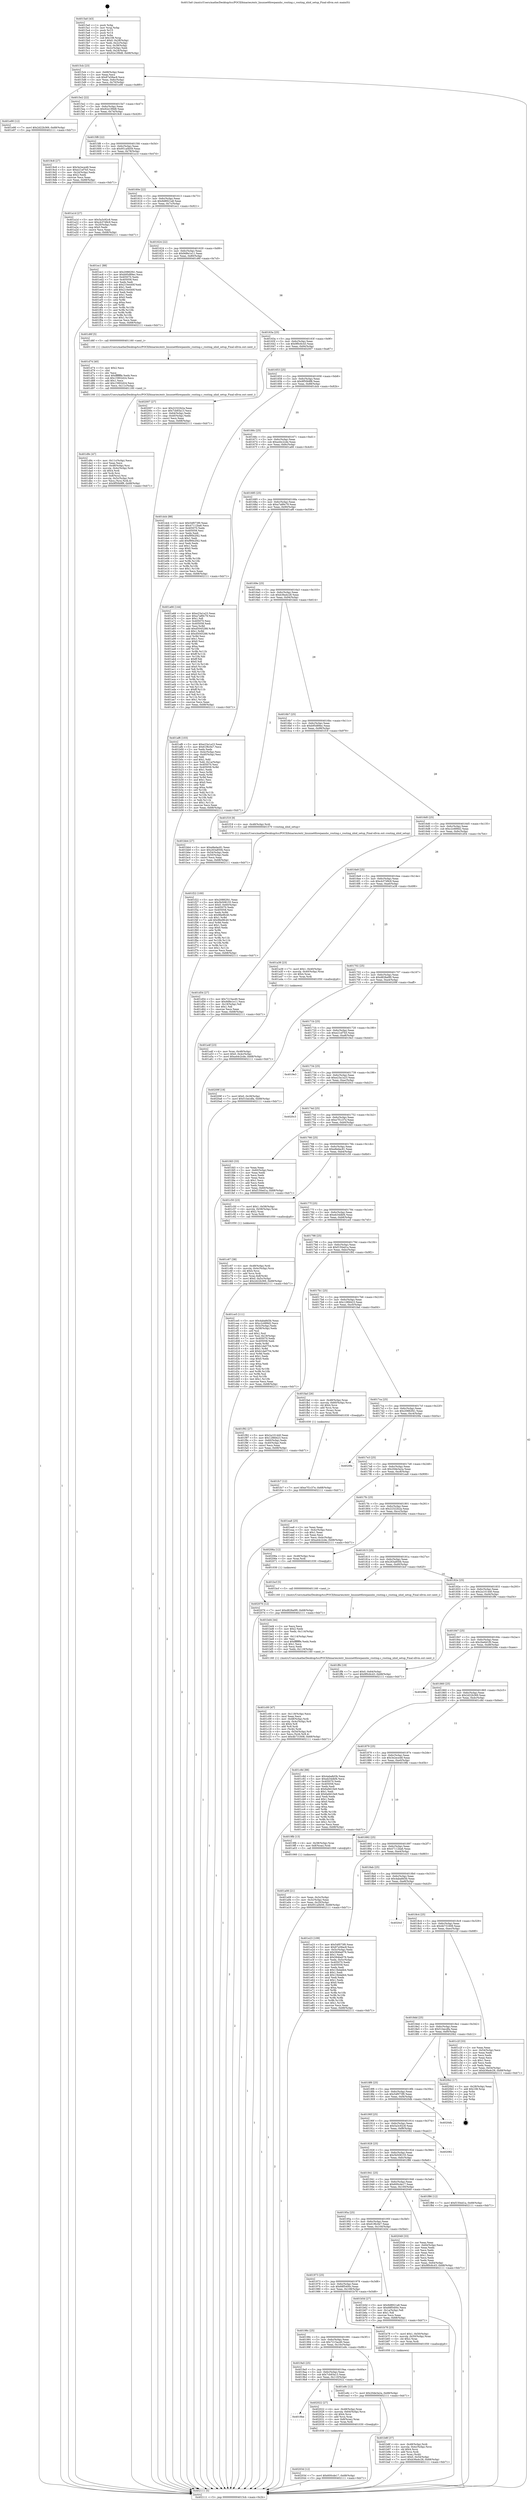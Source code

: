 digraph "0x4015a0" {
  label = "0x4015a0 (/mnt/c/Users/mathe/Desktop/tcc/POCII/binaries/extr_linuxnet6lowpannhc_routing.c_routing_nhid_setup_Final-ollvm.out::main(0))"
  labelloc = "t"
  node[shape=record]

  Entry [label="",width=0.3,height=0.3,shape=circle,fillcolor=black,style=filled]
  "0x4015cb" [label="{
     0x4015cb [23]\l
     | [instrs]\l
     &nbsp;&nbsp;0x4015cb \<+3\>: mov -0x68(%rbp),%eax\l
     &nbsp;&nbsp;0x4015ce \<+2\>: mov %eax,%ecx\l
     &nbsp;&nbsp;0x4015d0 \<+6\>: sub $0x87a58ac8,%ecx\l
     &nbsp;&nbsp;0x4015d6 \<+3\>: mov %eax,-0x6c(%rbp)\l
     &nbsp;&nbsp;0x4015d9 \<+3\>: mov %ecx,-0x70(%rbp)\l
     &nbsp;&nbsp;0x4015dc \<+6\>: je 0000000000401e90 \<main+0x8f0\>\l
  }"]
  "0x401e90" [label="{
     0x401e90 [12]\l
     | [instrs]\l
     &nbsp;&nbsp;0x401e90 \<+7\>: movl $0x2d22b369,-0x68(%rbp)\l
     &nbsp;&nbsp;0x401e97 \<+5\>: jmp 0000000000402111 \<main+0xb71\>\l
  }"]
  "0x4015e2" [label="{
     0x4015e2 [22]\l
     | [instrs]\l
     &nbsp;&nbsp;0x4015e2 \<+5\>: jmp 00000000004015e7 \<main+0x47\>\l
     &nbsp;&nbsp;0x4015e7 \<+3\>: mov -0x6c(%rbp),%eax\l
     &nbsp;&nbsp;0x4015ea \<+5\>: sub $0x92e199d8,%eax\l
     &nbsp;&nbsp;0x4015ef \<+3\>: mov %eax,-0x74(%rbp)\l
     &nbsp;&nbsp;0x4015f2 \<+6\>: je 00000000004019c8 \<main+0x428\>\l
  }"]
  Exit [label="",width=0.3,height=0.3,shape=circle,fillcolor=black,style=filled,peripheries=2]
  "0x4019c8" [label="{
     0x4019c8 [27]\l
     | [instrs]\l
     &nbsp;&nbsp;0x4019c8 \<+5\>: mov $0x3e2ece48,%eax\l
     &nbsp;&nbsp;0x4019cd \<+5\>: mov $0xe21ef7b5,%ecx\l
     &nbsp;&nbsp;0x4019d2 \<+3\>: mov -0x24(%rbp),%edx\l
     &nbsp;&nbsp;0x4019d5 \<+3\>: cmp $0x2,%edx\l
     &nbsp;&nbsp;0x4019d8 \<+3\>: cmovne %ecx,%eax\l
     &nbsp;&nbsp;0x4019db \<+3\>: mov %eax,-0x68(%rbp)\l
     &nbsp;&nbsp;0x4019de \<+5\>: jmp 0000000000402111 \<main+0xb71\>\l
  }"]
  "0x4015f8" [label="{
     0x4015f8 [22]\l
     | [instrs]\l
     &nbsp;&nbsp;0x4015f8 \<+5\>: jmp 00000000004015fd \<main+0x5d\>\l
     &nbsp;&nbsp;0x4015fd \<+3\>: mov -0x6c(%rbp),%eax\l
     &nbsp;&nbsp;0x401600 \<+5\>: sub $0x951a0b59,%eax\l
     &nbsp;&nbsp;0x401605 \<+3\>: mov %eax,-0x78(%rbp)\l
     &nbsp;&nbsp;0x401608 \<+6\>: je 0000000000401a1d \<main+0x47d\>\l
  }"]
  "0x402111" [label="{
     0x402111 [5]\l
     | [instrs]\l
     &nbsp;&nbsp;0x402111 \<+5\>: jmp 00000000004015cb \<main+0x2b\>\l
  }"]
  "0x4015a0" [label="{
     0x4015a0 [43]\l
     | [instrs]\l
     &nbsp;&nbsp;0x4015a0 \<+1\>: push %rbp\l
     &nbsp;&nbsp;0x4015a1 \<+3\>: mov %rsp,%rbp\l
     &nbsp;&nbsp;0x4015a4 \<+2\>: push %r15\l
     &nbsp;&nbsp;0x4015a6 \<+2\>: push %r14\l
     &nbsp;&nbsp;0x4015a8 \<+1\>: push %rbx\l
     &nbsp;&nbsp;0x4015a9 \<+7\>: sub $0x108,%rsp\l
     &nbsp;&nbsp;0x4015b0 \<+7\>: movl $0x0,-0x28(%rbp)\l
     &nbsp;&nbsp;0x4015b7 \<+3\>: mov %edi,-0x2c(%rbp)\l
     &nbsp;&nbsp;0x4015ba \<+4\>: mov %rsi,-0x38(%rbp)\l
     &nbsp;&nbsp;0x4015be \<+3\>: mov -0x2c(%rbp),%edi\l
     &nbsp;&nbsp;0x4015c1 \<+3\>: mov %edi,-0x24(%rbp)\l
     &nbsp;&nbsp;0x4015c4 \<+7\>: movl $0x92e199d8,-0x68(%rbp)\l
  }"]
  "0x402076" [label="{
     0x402076 [12]\l
     | [instrs]\l
     &nbsp;&nbsp;0x402076 \<+7\>: movl $0xd828a0f0,-0x68(%rbp)\l
     &nbsp;&nbsp;0x40207d \<+5\>: jmp 0000000000402111 \<main+0xb71\>\l
  }"]
  "0x401a1d" [label="{
     0x401a1d [27]\l
     | [instrs]\l
     &nbsp;&nbsp;0x401a1d \<+5\>: mov $0x5a3c92c8,%eax\l
     &nbsp;&nbsp;0x401a22 \<+5\>: mov $0xcb37d9c9,%ecx\l
     &nbsp;&nbsp;0x401a27 \<+3\>: mov -0x20(%rbp),%edx\l
     &nbsp;&nbsp;0x401a2a \<+3\>: cmp $0x0,%edx\l
     &nbsp;&nbsp;0x401a2d \<+3\>: cmove %ecx,%eax\l
     &nbsp;&nbsp;0x401a30 \<+3\>: mov %eax,-0x68(%rbp)\l
     &nbsp;&nbsp;0x401a33 \<+5\>: jmp 0000000000402111 \<main+0xb71\>\l
  }"]
  "0x40160e" [label="{
     0x40160e [22]\l
     | [instrs]\l
     &nbsp;&nbsp;0x40160e \<+5\>: jmp 0000000000401613 \<main+0x73\>\l
     &nbsp;&nbsp;0x401613 \<+3\>: mov -0x6c(%rbp),%eax\l
     &nbsp;&nbsp;0x401616 \<+5\>: sub $0x9d8921a8,%eax\l
     &nbsp;&nbsp;0x40161b \<+3\>: mov %eax,-0x7c(%rbp)\l
     &nbsp;&nbsp;0x40161e \<+6\>: je 0000000000401ec1 \<main+0x921\>\l
  }"]
  "0x40203d" [label="{
     0x40203d [12]\l
     | [instrs]\l
     &nbsp;&nbsp;0x40203d \<+7\>: movl $0x600cde17,-0x68(%rbp)\l
     &nbsp;&nbsp;0x402044 \<+5\>: jmp 0000000000402111 \<main+0xb71\>\l
  }"]
  "0x401ec1" [label="{
     0x401ec1 [88]\l
     | [instrs]\l
     &nbsp;&nbsp;0x401ec1 \<+5\>: mov $0x20882f41,%eax\l
     &nbsp;&nbsp;0x401ec6 \<+5\>: mov $0xb95d89ec,%ecx\l
     &nbsp;&nbsp;0x401ecb \<+7\>: mov 0x405070,%edx\l
     &nbsp;&nbsp;0x401ed2 \<+7\>: mov 0x405058,%esi\l
     &nbsp;&nbsp;0x401ed9 \<+2\>: mov %edx,%edi\l
     &nbsp;&nbsp;0x401edb \<+6\>: sub $0x210e440f,%edi\l
     &nbsp;&nbsp;0x401ee1 \<+3\>: sub $0x1,%edi\l
     &nbsp;&nbsp;0x401ee4 \<+6\>: add $0x210e440f,%edi\l
     &nbsp;&nbsp;0x401eea \<+3\>: imul %edi,%edx\l
     &nbsp;&nbsp;0x401eed \<+3\>: and $0x1,%edx\l
     &nbsp;&nbsp;0x401ef0 \<+3\>: cmp $0x0,%edx\l
     &nbsp;&nbsp;0x401ef3 \<+4\>: sete %r8b\l
     &nbsp;&nbsp;0x401ef7 \<+3\>: cmp $0xa,%esi\l
     &nbsp;&nbsp;0x401efa \<+4\>: setl %r9b\l
     &nbsp;&nbsp;0x401efe \<+3\>: mov %r8b,%r10b\l
     &nbsp;&nbsp;0x401f01 \<+3\>: and %r9b,%r10b\l
     &nbsp;&nbsp;0x401f04 \<+3\>: xor %r9b,%r8b\l
     &nbsp;&nbsp;0x401f07 \<+3\>: or %r8b,%r10b\l
     &nbsp;&nbsp;0x401f0a \<+4\>: test $0x1,%r10b\l
     &nbsp;&nbsp;0x401f0e \<+3\>: cmovne %ecx,%eax\l
     &nbsp;&nbsp;0x401f11 \<+3\>: mov %eax,-0x68(%rbp)\l
     &nbsp;&nbsp;0x401f14 \<+5\>: jmp 0000000000402111 \<main+0xb71\>\l
  }"]
  "0x401624" [label="{
     0x401624 [22]\l
     | [instrs]\l
     &nbsp;&nbsp;0x401624 \<+5\>: jmp 0000000000401629 \<main+0x89\>\l
     &nbsp;&nbsp;0x401629 \<+3\>: mov -0x6c(%rbp),%eax\l
     &nbsp;&nbsp;0x40162c \<+5\>: sub $0x9d8e1e11,%eax\l
     &nbsp;&nbsp;0x401631 \<+3\>: mov %eax,-0x80(%rbp)\l
     &nbsp;&nbsp;0x401634 \<+6\>: je 0000000000401d6f \<main+0x7cf\>\l
  }"]
  "0x4019be" [label="{
     0x4019be\l
  }", style=dashed]
  "0x401d6f" [label="{
     0x401d6f [5]\l
     | [instrs]\l
     &nbsp;&nbsp;0x401d6f \<+5\>: call 0000000000401160 \<next_i\>\l
     | [calls]\l
     &nbsp;&nbsp;0x401160 \{1\} (/mnt/c/Users/mathe/Desktop/tcc/POCII/binaries/extr_linuxnet6lowpannhc_routing.c_routing_nhid_setup_Final-ollvm.out::next_i)\l
  }"]
  "0x40163a" [label="{
     0x40163a [25]\l
     | [instrs]\l
     &nbsp;&nbsp;0x40163a \<+5\>: jmp 000000000040163f \<main+0x9f\>\l
     &nbsp;&nbsp;0x40163f \<+3\>: mov -0x6c(%rbp),%eax\l
     &nbsp;&nbsp;0x401642 \<+5\>: sub $0x9f0c6c43,%eax\l
     &nbsp;&nbsp;0x401647 \<+6\>: mov %eax,-0x84(%rbp)\l
     &nbsp;&nbsp;0x40164d \<+6\>: je 0000000000402007 \<main+0xa67\>\l
  }"]
  "0x402022" [label="{
     0x402022 [27]\l
     | [instrs]\l
     &nbsp;&nbsp;0x402022 \<+4\>: mov -0x48(%rbp),%rax\l
     &nbsp;&nbsp;0x402026 \<+4\>: movslq -0x64(%rbp),%rcx\l
     &nbsp;&nbsp;0x40202a \<+4\>: shl $0x4,%rcx\l
     &nbsp;&nbsp;0x40202e \<+3\>: add %rcx,%rax\l
     &nbsp;&nbsp;0x402031 \<+4\>: mov 0x8(%rax),%rax\l
     &nbsp;&nbsp;0x402035 \<+3\>: mov %rax,%rdi\l
     &nbsp;&nbsp;0x402038 \<+5\>: call 0000000000401030 \<free@plt\>\l
     | [calls]\l
     &nbsp;&nbsp;0x401030 \{1\} (unknown)\l
  }"]
  "0x402007" [label="{
     0x402007 [27]\l
     | [instrs]\l
     &nbsp;&nbsp;0x402007 \<+5\>: mov $0x22322b2a,%eax\l
     &nbsp;&nbsp;0x40200c \<+5\>: mov $0x7cb93a13,%ecx\l
     &nbsp;&nbsp;0x402011 \<+3\>: mov -0x64(%rbp),%edx\l
     &nbsp;&nbsp;0x402014 \<+3\>: cmp -0x40(%rbp),%edx\l
     &nbsp;&nbsp;0x402017 \<+3\>: cmovl %ecx,%eax\l
     &nbsp;&nbsp;0x40201a \<+3\>: mov %eax,-0x68(%rbp)\l
     &nbsp;&nbsp;0x40201d \<+5\>: jmp 0000000000402111 \<main+0xb71\>\l
  }"]
  "0x401653" [label="{
     0x401653 [25]\l
     | [instrs]\l
     &nbsp;&nbsp;0x401653 \<+5\>: jmp 0000000000401658 \<main+0xb8\>\l
     &nbsp;&nbsp;0x401658 \<+3\>: mov -0x6c(%rbp),%eax\l
     &nbsp;&nbsp;0x40165b \<+5\>: sub $0x9f50b9f8,%eax\l
     &nbsp;&nbsp;0x401660 \<+6\>: mov %eax,-0x88(%rbp)\l
     &nbsp;&nbsp;0x401666 \<+6\>: je 0000000000401dcb \<main+0x82b\>\l
  }"]
  "0x401fc7" [label="{
     0x401fc7 [12]\l
     | [instrs]\l
     &nbsp;&nbsp;0x401fc7 \<+7\>: movl $0xe7f1c37e,-0x68(%rbp)\l
     &nbsp;&nbsp;0x401fce \<+5\>: jmp 0000000000402111 \<main+0xb71\>\l
  }"]
  "0x401dcb" [label="{
     0x401dcb [88]\l
     | [instrs]\l
     &nbsp;&nbsp;0x401dcb \<+5\>: mov $0x54f073f0,%eax\l
     &nbsp;&nbsp;0x401dd0 \<+5\>: mov $0x47112ba6,%ecx\l
     &nbsp;&nbsp;0x401dd5 \<+7\>: mov 0x405070,%edx\l
     &nbsp;&nbsp;0x401ddc \<+7\>: mov 0x405058,%esi\l
     &nbsp;&nbsp;0x401de3 \<+2\>: mov %edx,%edi\l
     &nbsp;&nbsp;0x401de5 \<+6\>: sub $0xf90b2f42,%edi\l
     &nbsp;&nbsp;0x401deb \<+3\>: sub $0x1,%edi\l
     &nbsp;&nbsp;0x401dee \<+6\>: add $0xf90b2f42,%edi\l
     &nbsp;&nbsp;0x401df4 \<+3\>: imul %edi,%edx\l
     &nbsp;&nbsp;0x401df7 \<+3\>: and $0x1,%edx\l
     &nbsp;&nbsp;0x401dfa \<+3\>: cmp $0x0,%edx\l
     &nbsp;&nbsp;0x401dfd \<+4\>: sete %r8b\l
     &nbsp;&nbsp;0x401e01 \<+3\>: cmp $0xa,%esi\l
     &nbsp;&nbsp;0x401e04 \<+4\>: setl %r9b\l
     &nbsp;&nbsp;0x401e08 \<+3\>: mov %r8b,%r10b\l
     &nbsp;&nbsp;0x401e0b \<+3\>: and %r9b,%r10b\l
     &nbsp;&nbsp;0x401e0e \<+3\>: xor %r9b,%r8b\l
     &nbsp;&nbsp;0x401e11 \<+3\>: or %r8b,%r10b\l
     &nbsp;&nbsp;0x401e14 \<+4\>: test $0x1,%r10b\l
     &nbsp;&nbsp;0x401e18 \<+3\>: cmovne %ecx,%eax\l
     &nbsp;&nbsp;0x401e1b \<+3\>: mov %eax,-0x68(%rbp)\l
     &nbsp;&nbsp;0x401e1e \<+5\>: jmp 0000000000402111 \<main+0xb71\>\l
  }"]
  "0x40166c" [label="{
     0x40166c [25]\l
     | [instrs]\l
     &nbsp;&nbsp;0x40166c \<+5\>: jmp 0000000000401671 \<main+0xd1\>\l
     &nbsp;&nbsp;0x401671 \<+3\>: mov -0x6c(%rbp),%eax\l
     &nbsp;&nbsp;0x401674 \<+5\>: sub $0xa44c2cde,%eax\l
     &nbsp;&nbsp;0x401679 \<+6\>: mov %eax,-0x8c(%rbp)\l
     &nbsp;&nbsp;0x40167f \<+6\>: je 0000000000401a66 \<main+0x4c6\>\l
  }"]
  "0x401f22" [label="{
     0x401f22 [100]\l
     | [instrs]\l
     &nbsp;&nbsp;0x401f22 \<+5\>: mov $0x20882f41,%eax\l
     &nbsp;&nbsp;0x401f27 \<+5\>: mov $0x5b508155,%ecx\l
     &nbsp;&nbsp;0x401f2c \<+7\>: movl $0x0,-0x60(%rbp)\l
     &nbsp;&nbsp;0x401f33 \<+7\>: mov 0x405070,%edx\l
     &nbsp;&nbsp;0x401f3a \<+7\>: mov 0x405058,%esi\l
     &nbsp;&nbsp;0x401f41 \<+3\>: mov %edx,%r8d\l
     &nbsp;&nbsp;0x401f44 \<+7\>: sub $0x96e9fc40,%r8d\l
     &nbsp;&nbsp;0x401f4b \<+4\>: sub $0x1,%r8d\l
     &nbsp;&nbsp;0x401f4f \<+7\>: add $0x96e9fc40,%r8d\l
     &nbsp;&nbsp;0x401f56 \<+4\>: imul %r8d,%edx\l
     &nbsp;&nbsp;0x401f5a \<+3\>: and $0x1,%edx\l
     &nbsp;&nbsp;0x401f5d \<+3\>: cmp $0x0,%edx\l
     &nbsp;&nbsp;0x401f60 \<+4\>: sete %r9b\l
     &nbsp;&nbsp;0x401f64 \<+3\>: cmp $0xa,%esi\l
     &nbsp;&nbsp;0x401f67 \<+4\>: setl %r10b\l
     &nbsp;&nbsp;0x401f6b \<+3\>: mov %r9b,%r11b\l
     &nbsp;&nbsp;0x401f6e \<+3\>: and %r10b,%r11b\l
     &nbsp;&nbsp;0x401f71 \<+3\>: xor %r10b,%r9b\l
     &nbsp;&nbsp;0x401f74 \<+3\>: or %r9b,%r11b\l
     &nbsp;&nbsp;0x401f77 \<+4\>: test $0x1,%r11b\l
     &nbsp;&nbsp;0x401f7b \<+3\>: cmovne %ecx,%eax\l
     &nbsp;&nbsp;0x401f7e \<+3\>: mov %eax,-0x68(%rbp)\l
     &nbsp;&nbsp;0x401f81 \<+5\>: jmp 0000000000402111 \<main+0xb71\>\l
  }"]
  "0x401a66" [label="{
     0x401a66 [144]\l
     | [instrs]\l
     &nbsp;&nbsp;0x401a66 \<+5\>: mov $0xe23a1a23,%eax\l
     &nbsp;&nbsp;0x401a6b \<+5\>: mov $0xa7a89c79,%ecx\l
     &nbsp;&nbsp;0x401a70 \<+2\>: mov $0x1,%dl\l
     &nbsp;&nbsp;0x401a72 \<+7\>: mov 0x405070,%esi\l
     &nbsp;&nbsp;0x401a79 \<+7\>: mov 0x405058,%edi\l
     &nbsp;&nbsp;0x401a80 \<+3\>: mov %esi,%r8d\l
     &nbsp;&nbsp;0x401a83 \<+7\>: add $0xd5045288,%r8d\l
     &nbsp;&nbsp;0x401a8a \<+4\>: sub $0x1,%r8d\l
     &nbsp;&nbsp;0x401a8e \<+7\>: sub $0xd5045288,%r8d\l
     &nbsp;&nbsp;0x401a95 \<+4\>: imul %r8d,%esi\l
     &nbsp;&nbsp;0x401a99 \<+3\>: and $0x1,%esi\l
     &nbsp;&nbsp;0x401a9c \<+3\>: cmp $0x0,%esi\l
     &nbsp;&nbsp;0x401a9f \<+4\>: sete %r9b\l
     &nbsp;&nbsp;0x401aa3 \<+3\>: cmp $0xa,%edi\l
     &nbsp;&nbsp;0x401aa6 \<+4\>: setl %r10b\l
     &nbsp;&nbsp;0x401aaa \<+3\>: mov %r9b,%r11b\l
     &nbsp;&nbsp;0x401aad \<+4\>: xor $0xff,%r11b\l
     &nbsp;&nbsp;0x401ab1 \<+3\>: mov %r10b,%bl\l
     &nbsp;&nbsp;0x401ab4 \<+3\>: xor $0xff,%bl\l
     &nbsp;&nbsp;0x401ab7 \<+3\>: xor $0x0,%dl\l
     &nbsp;&nbsp;0x401aba \<+3\>: mov %r11b,%r14b\l
     &nbsp;&nbsp;0x401abd \<+4\>: and $0x0,%r14b\l
     &nbsp;&nbsp;0x401ac1 \<+3\>: and %dl,%r9b\l
     &nbsp;&nbsp;0x401ac4 \<+3\>: mov %bl,%r15b\l
     &nbsp;&nbsp;0x401ac7 \<+4\>: and $0x0,%r15b\l
     &nbsp;&nbsp;0x401acb \<+3\>: and %dl,%r10b\l
     &nbsp;&nbsp;0x401ace \<+3\>: or %r9b,%r14b\l
     &nbsp;&nbsp;0x401ad1 \<+3\>: or %r10b,%r15b\l
     &nbsp;&nbsp;0x401ad4 \<+3\>: xor %r15b,%r14b\l
     &nbsp;&nbsp;0x401ad7 \<+3\>: or %bl,%r11b\l
     &nbsp;&nbsp;0x401ada \<+4\>: xor $0xff,%r11b\l
     &nbsp;&nbsp;0x401ade \<+3\>: or $0x0,%dl\l
     &nbsp;&nbsp;0x401ae1 \<+3\>: and %dl,%r11b\l
     &nbsp;&nbsp;0x401ae4 \<+3\>: or %r11b,%r14b\l
     &nbsp;&nbsp;0x401ae7 \<+4\>: test $0x1,%r14b\l
     &nbsp;&nbsp;0x401aeb \<+3\>: cmovne %ecx,%eax\l
     &nbsp;&nbsp;0x401aee \<+3\>: mov %eax,-0x68(%rbp)\l
     &nbsp;&nbsp;0x401af1 \<+5\>: jmp 0000000000402111 \<main+0xb71\>\l
  }"]
  "0x401685" [label="{
     0x401685 [25]\l
     | [instrs]\l
     &nbsp;&nbsp;0x401685 \<+5\>: jmp 000000000040168a \<main+0xea\>\l
     &nbsp;&nbsp;0x40168a \<+3\>: mov -0x6c(%rbp),%eax\l
     &nbsp;&nbsp;0x40168d \<+5\>: sub $0xa7a89c79,%eax\l
     &nbsp;&nbsp;0x401692 \<+6\>: mov %eax,-0x90(%rbp)\l
     &nbsp;&nbsp;0x401698 \<+6\>: je 0000000000401af6 \<main+0x556\>\l
  }"]
  "0x4019a5" [label="{
     0x4019a5 [25]\l
     | [instrs]\l
     &nbsp;&nbsp;0x4019a5 \<+5\>: jmp 00000000004019aa \<main+0x40a\>\l
     &nbsp;&nbsp;0x4019aa \<+3\>: mov -0x6c(%rbp),%eax\l
     &nbsp;&nbsp;0x4019ad \<+5\>: sub $0x7cb93a13,%eax\l
     &nbsp;&nbsp;0x4019b2 \<+6\>: mov %eax,-0x110(%rbp)\l
     &nbsp;&nbsp;0x4019b8 \<+6\>: je 0000000000402022 \<main+0xa82\>\l
  }"]
  "0x401af6" [label="{
     0x401af6 [103]\l
     | [instrs]\l
     &nbsp;&nbsp;0x401af6 \<+5\>: mov $0xe23a1a23,%eax\l
     &nbsp;&nbsp;0x401afb \<+5\>: mov $0x61f6c0e7,%ecx\l
     &nbsp;&nbsp;0x401b00 \<+2\>: xor %edx,%edx\l
     &nbsp;&nbsp;0x401b02 \<+3\>: mov -0x4c(%rbp),%esi\l
     &nbsp;&nbsp;0x401b05 \<+3\>: cmp -0x40(%rbp),%esi\l
     &nbsp;&nbsp;0x401b08 \<+4\>: setl %dil\l
     &nbsp;&nbsp;0x401b0c \<+4\>: and $0x1,%dil\l
     &nbsp;&nbsp;0x401b10 \<+4\>: mov %dil,-0x1a(%rbp)\l
     &nbsp;&nbsp;0x401b14 \<+7\>: mov 0x405070,%esi\l
     &nbsp;&nbsp;0x401b1b \<+8\>: mov 0x405058,%r8d\l
     &nbsp;&nbsp;0x401b23 \<+3\>: sub $0x1,%edx\l
     &nbsp;&nbsp;0x401b26 \<+3\>: mov %esi,%r9d\l
     &nbsp;&nbsp;0x401b29 \<+3\>: add %edx,%r9d\l
     &nbsp;&nbsp;0x401b2c \<+4\>: imul %r9d,%esi\l
     &nbsp;&nbsp;0x401b30 \<+3\>: and $0x1,%esi\l
     &nbsp;&nbsp;0x401b33 \<+3\>: cmp $0x0,%esi\l
     &nbsp;&nbsp;0x401b36 \<+4\>: sete %dil\l
     &nbsp;&nbsp;0x401b3a \<+4\>: cmp $0xa,%r8d\l
     &nbsp;&nbsp;0x401b3e \<+4\>: setl %r10b\l
     &nbsp;&nbsp;0x401b42 \<+3\>: mov %dil,%r11b\l
     &nbsp;&nbsp;0x401b45 \<+3\>: and %r10b,%r11b\l
     &nbsp;&nbsp;0x401b48 \<+3\>: xor %r10b,%dil\l
     &nbsp;&nbsp;0x401b4b \<+3\>: or %dil,%r11b\l
     &nbsp;&nbsp;0x401b4e \<+4\>: test $0x1,%r11b\l
     &nbsp;&nbsp;0x401b52 \<+3\>: cmovne %ecx,%eax\l
     &nbsp;&nbsp;0x401b55 \<+3\>: mov %eax,-0x68(%rbp)\l
     &nbsp;&nbsp;0x401b58 \<+5\>: jmp 0000000000402111 \<main+0xb71\>\l
  }"]
  "0x40169e" [label="{
     0x40169e [25]\l
     | [instrs]\l
     &nbsp;&nbsp;0x40169e \<+5\>: jmp 00000000004016a3 \<main+0x103\>\l
     &nbsp;&nbsp;0x4016a3 \<+3\>: mov -0x6c(%rbp),%eax\l
     &nbsp;&nbsp;0x4016a6 \<+5\>: sub $0xb36a4c28,%eax\l
     &nbsp;&nbsp;0x4016ab \<+6\>: mov %eax,-0x94(%rbp)\l
     &nbsp;&nbsp;0x4016b1 \<+6\>: je 0000000000401bb4 \<main+0x614\>\l
  }"]
  "0x401e9c" [label="{
     0x401e9c [12]\l
     | [instrs]\l
     &nbsp;&nbsp;0x401e9c \<+7\>: movl $0x20de3a2a,-0x68(%rbp)\l
     &nbsp;&nbsp;0x401ea3 \<+5\>: jmp 0000000000402111 \<main+0xb71\>\l
  }"]
  "0x401bb4" [label="{
     0x401bb4 [27]\l
     | [instrs]\l
     &nbsp;&nbsp;0x401bb4 \<+5\>: mov $0xe8edac81,%eax\l
     &nbsp;&nbsp;0x401bb9 \<+5\>: mov $0x263a850b,%ecx\l
     &nbsp;&nbsp;0x401bbe \<+3\>: mov -0x54(%rbp),%edx\l
     &nbsp;&nbsp;0x401bc1 \<+3\>: cmp -0x50(%rbp),%edx\l
     &nbsp;&nbsp;0x401bc4 \<+3\>: cmovl %ecx,%eax\l
     &nbsp;&nbsp;0x401bc7 \<+3\>: mov %eax,-0x68(%rbp)\l
     &nbsp;&nbsp;0x401bca \<+5\>: jmp 0000000000402111 \<main+0xb71\>\l
  }"]
  "0x4016b7" [label="{
     0x4016b7 [25]\l
     | [instrs]\l
     &nbsp;&nbsp;0x4016b7 \<+5\>: jmp 00000000004016bc \<main+0x11c\>\l
     &nbsp;&nbsp;0x4016bc \<+3\>: mov -0x6c(%rbp),%eax\l
     &nbsp;&nbsp;0x4016bf \<+5\>: sub $0xb95d89ec,%eax\l
     &nbsp;&nbsp;0x4016c4 \<+6\>: mov %eax,-0x98(%rbp)\l
     &nbsp;&nbsp;0x4016ca \<+6\>: je 0000000000401f19 \<main+0x979\>\l
  }"]
  "0x401d9c" [label="{
     0x401d9c [47]\l
     | [instrs]\l
     &nbsp;&nbsp;0x401d9c \<+6\>: mov -0x11c(%rbp),%ecx\l
     &nbsp;&nbsp;0x401da2 \<+3\>: imul %eax,%ecx\l
     &nbsp;&nbsp;0x401da5 \<+4\>: mov -0x48(%rbp),%rsi\l
     &nbsp;&nbsp;0x401da9 \<+4\>: movslq -0x4c(%rbp),%rdi\l
     &nbsp;&nbsp;0x401dad \<+4\>: shl $0x4,%rdi\l
     &nbsp;&nbsp;0x401db1 \<+3\>: add %rdi,%rsi\l
     &nbsp;&nbsp;0x401db4 \<+4\>: mov 0x8(%rsi),%rsi\l
     &nbsp;&nbsp;0x401db8 \<+4\>: movslq -0x5c(%rbp),%rdi\l
     &nbsp;&nbsp;0x401dbc \<+3\>: mov %ecx,(%rsi,%rdi,4)\l
     &nbsp;&nbsp;0x401dbf \<+7\>: movl $0x9f50b9f8,-0x68(%rbp)\l
     &nbsp;&nbsp;0x401dc6 \<+5\>: jmp 0000000000402111 \<main+0xb71\>\l
  }"]
  "0x401f19" [label="{
     0x401f19 [9]\l
     | [instrs]\l
     &nbsp;&nbsp;0x401f19 \<+4\>: mov -0x48(%rbp),%rdi\l
     &nbsp;&nbsp;0x401f1d \<+5\>: call 0000000000401570 \<routing_nhid_setup\>\l
     | [calls]\l
     &nbsp;&nbsp;0x401570 \{1\} (/mnt/c/Users/mathe/Desktop/tcc/POCII/binaries/extr_linuxnet6lowpannhc_routing.c_routing_nhid_setup_Final-ollvm.out::routing_nhid_setup)\l
  }"]
  "0x4016d0" [label="{
     0x4016d0 [25]\l
     | [instrs]\l
     &nbsp;&nbsp;0x4016d0 \<+5\>: jmp 00000000004016d5 \<main+0x135\>\l
     &nbsp;&nbsp;0x4016d5 \<+3\>: mov -0x6c(%rbp),%eax\l
     &nbsp;&nbsp;0x4016d8 \<+5\>: sub $0xc2c689d2,%eax\l
     &nbsp;&nbsp;0x4016dd \<+6\>: mov %eax,-0x9c(%rbp)\l
     &nbsp;&nbsp;0x4016e3 \<+6\>: je 0000000000401d54 \<main+0x7b4\>\l
  }"]
  "0x401d74" [label="{
     0x401d74 [40]\l
     | [instrs]\l
     &nbsp;&nbsp;0x401d74 \<+5\>: mov $0x2,%ecx\l
     &nbsp;&nbsp;0x401d79 \<+1\>: cltd\l
     &nbsp;&nbsp;0x401d7a \<+2\>: idiv %ecx\l
     &nbsp;&nbsp;0x401d7c \<+6\>: imul $0xfffffffe,%edx,%ecx\l
     &nbsp;&nbsp;0x401d82 \<+6\>: sub $0x15902d24,%ecx\l
     &nbsp;&nbsp;0x401d88 \<+3\>: add $0x1,%ecx\l
     &nbsp;&nbsp;0x401d8b \<+6\>: add $0x15902d24,%ecx\l
     &nbsp;&nbsp;0x401d91 \<+6\>: mov %ecx,-0x11c(%rbp)\l
     &nbsp;&nbsp;0x401d97 \<+5\>: call 0000000000401160 \<next_i\>\l
     | [calls]\l
     &nbsp;&nbsp;0x401160 \{1\} (/mnt/c/Users/mathe/Desktop/tcc/POCII/binaries/extr_linuxnet6lowpannhc_routing.c_routing_nhid_setup_Final-ollvm.out::next_i)\l
  }"]
  "0x401d54" [label="{
     0x401d54 [27]\l
     | [instrs]\l
     &nbsp;&nbsp;0x401d54 \<+5\>: mov $0x7215acd0,%eax\l
     &nbsp;&nbsp;0x401d59 \<+5\>: mov $0x9d8e1e11,%ecx\l
     &nbsp;&nbsp;0x401d5e \<+3\>: mov -0x19(%rbp),%dl\l
     &nbsp;&nbsp;0x401d61 \<+3\>: test $0x1,%dl\l
     &nbsp;&nbsp;0x401d64 \<+3\>: cmovne %ecx,%eax\l
     &nbsp;&nbsp;0x401d67 \<+3\>: mov %eax,-0x68(%rbp)\l
     &nbsp;&nbsp;0x401d6a \<+5\>: jmp 0000000000402111 \<main+0xb71\>\l
  }"]
  "0x4016e9" [label="{
     0x4016e9 [25]\l
     | [instrs]\l
     &nbsp;&nbsp;0x4016e9 \<+5\>: jmp 00000000004016ee \<main+0x14e\>\l
     &nbsp;&nbsp;0x4016ee \<+3\>: mov -0x6c(%rbp),%eax\l
     &nbsp;&nbsp;0x4016f1 \<+5\>: sub $0xcb37d9c9,%eax\l
     &nbsp;&nbsp;0x4016f6 \<+6\>: mov %eax,-0xa0(%rbp)\l
     &nbsp;&nbsp;0x4016fc \<+6\>: je 0000000000401a38 \<main+0x498\>\l
  }"]
  "0x401c67" [label="{
     0x401c67 [38]\l
     | [instrs]\l
     &nbsp;&nbsp;0x401c67 \<+4\>: mov -0x48(%rbp),%rdi\l
     &nbsp;&nbsp;0x401c6b \<+4\>: movslq -0x4c(%rbp),%rcx\l
     &nbsp;&nbsp;0x401c6f \<+4\>: shl $0x4,%rcx\l
     &nbsp;&nbsp;0x401c73 \<+3\>: add %rcx,%rdi\l
     &nbsp;&nbsp;0x401c76 \<+4\>: mov %rax,0x8(%rdi)\l
     &nbsp;&nbsp;0x401c7a \<+7\>: movl $0x0,-0x5c(%rbp)\l
     &nbsp;&nbsp;0x401c81 \<+7\>: movl $0x2d22b369,-0x68(%rbp)\l
     &nbsp;&nbsp;0x401c88 \<+5\>: jmp 0000000000402111 \<main+0xb71\>\l
  }"]
  "0x401a38" [label="{
     0x401a38 [23]\l
     | [instrs]\l
     &nbsp;&nbsp;0x401a38 \<+7\>: movl $0x1,-0x40(%rbp)\l
     &nbsp;&nbsp;0x401a3f \<+4\>: movslq -0x40(%rbp),%rax\l
     &nbsp;&nbsp;0x401a43 \<+4\>: shl $0x4,%rax\l
     &nbsp;&nbsp;0x401a47 \<+3\>: mov %rax,%rdi\l
     &nbsp;&nbsp;0x401a4a \<+5\>: call 0000000000401050 \<malloc@plt\>\l
     | [calls]\l
     &nbsp;&nbsp;0x401050 \{1\} (unknown)\l
  }"]
  "0x401702" [label="{
     0x401702 [25]\l
     | [instrs]\l
     &nbsp;&nbsp;0x401702 \<+5\>: jmp 0000000000401707 \<main+0x167\>\l
     &nbsp;&nbsp;0x401707 \<+3\>: mov -0x6c(%rbp),%eax\l
     &nbsp;&nbsp;0x40170a \<+5\>: sub $0xd828a0f0,%eax\l
     &nbsp;&nbsp;0x40170f \<+6\>: mov %eax,-0xa4(%rbp)\l
     &nbsp;&nbsp;0x401715 \<+6\>: je 000000000040209f \<main+0xaff\>\l
  }"]
  "0x401c00" [label="{
     0x401c00 [47]\l
     | [instrs]\l
     &nbsp;&nbsp;0x401c00 \<+6\>: mov -0x118(%rbp),%ecx\l
     &nbsp;&nbsp;0x401c06 \<+3\>: imul %eax,%ecx\l
     &nbsp;&nbsp;0x401c09 \<+4\>: mov -0x48(%rbp),%rdi\l
     &nbsp;&nbsp;0x401c0d \<+4\>: movslq -0x4c(%rbp),%r8\l
     &nbsp;&nbsp;0x401c11 \<+4\>: shl $0x4,%r8\l
     &nbsp;&nbsp;0x401c15 \<+3\>: add %r8,%rdi\l
     &nbsp;&nbsp;0x401c18 \<+3\>: mov (%rdi),%rdi\l
     &nbsp;&nbsp;0x401c1b \<+4\>: movslq -0x54(%rbp),%r8\l
     &nbsp;&nbsp;0x401c1f \<+4\>: mov %ecx,(%rdi,%r8,4)\l
     &nbsp;&nbsp;0x401c23 \<+7\>: movl $0x4b731608,-0x68(%rbp)\l
     &nbsp;&nbsp;0x401c2a \<+5\>: jmp 0000000000402111 \<main+0xb71\>\l
  }"]
  "0x40209f" [label="{
     0x40209f [19]\l
     | [instrs]\l
     &nbsp;&nbsp;0x40209f \<+7\>: movl $0x0,-0x28(%rbp)\l
     &nbsp;&nbsp;0x4020a6 \<+7\>: movl $0x51becdfa,-0x68(%rbp)\l
     &nbsp;&nbsp;0x4020ad \<+5\>: jmp 0000000000402111 \<main+0xb71\>\l
  }"]
  "0x40171b" [label="{
     0x40171b [25]\l
     | [instrs]\l
     &nbsp;&nbsp;0x40171b \<+5\>: jmp 0000000000401720 \<main+0x180\>\l
     &nbsp;&nbsp;0x401720 \<+3\>: mov -0x6c(%rbp),%eax\l
     &nbsp;&nbsp;0x401723 \<+5\>: sub $0xe21ef7b5,%eax\l
     &nbsp;&nbsp;0x401728 \<+6\>: mov %eax,-0xa8(%rbp)\l
     &nbsp;&nbsp;0x40172e \<+6\>: je 00000000004019e3 \<main+0x443\>\l
  }"]
  "0x401bd4" [label="{
     0x401bd4 [44]\l
     | [instrs]\l
     &nbsp;&nbsp;0x401bd4 \<+2\>: xor %ecx,%ecx\l
     &nbsp;&nbsp;0x401bd6 \<+5\>: mov $0x2,%edx\l
     &nbsp;&nbsp;0x401bdb \<+6\>: mov %edx,-0x114(%rbp)\l
     &nbsp;&nbsp;0x401be1 \<+1\>: cltd\l
     &nbsp;&nbsp;0x401be2 \<+6\>: mov -0x114(%rbp),%esi\l
     &nbsp;&nbsp;0x401be8 \<+2\>: idiv %esi\l
     &nbsp;&nbsp;0x401bea \<+6\>: imul $0xfffffffe,%edx,%edx\l
     &nbsp;&nbsp;0x401bf0 \<+3\>: sub $0x1,%ecx\l
     &nbsp;&nbsp;0x401bf3 \<+2\>: sub %ecx,%edx\l
     &nbsp;&nbsp;0x401bf5 \<+6\>: mov %edx,-0x118(%rbp)\l
     &nbsp;&nbsp;0x401bfb \<+5\>: call 0000000000401160 \<next_i\>\l
     | [calls]\l
     &nbsp;&nbsp;0x401160 \{1\} (/mnt/c/Users/mathe/Desktop/tcc/POCII/binaries/extr_linuxnet6lowpannhc_routing.c_routing_nhid_setup_Final-ollvm.out::next_i)\l
  }"]
  "0x4019e3" [label="{
     0x4019e3\l
  }", style=dashed]
  "0x401734" [label="{
     0x401734 [25]\l
     | [instrs]\l
     &nbsp;&nbsp;0x401734 \<+5\>: jmp 0000000000401739 \<main+0x199\>\l
     &nbsp;&nbsp;0x401739 \<+3\>: mov -0x6c(%rbp),%eax\l
     &nbsp;&nbsp;0x40173c \<+5\>: sub $0xe23a1a23,%eax\l
     &nbsp;&nbsp;0x401741 \<+6\>: mov %eax,-0xac(%rbp)\l
     &nbsp;&nbsp;0x401747 \<+6\>: je 00000000004020c3 \<main+0xb23\>\l
  }"]
  "0x401b8f" [label="{
     0x401b8f [37]\l
     | [instrs]\l
     &nbsp;&nbsp;0x401b8f \<+4\>: mov -0x48(%rbp),%rdi\l
     &nbsp;&nbsp;0x401b93 \<+4\>: movslq -0x4c(%rbp),%rcx\l
     &nbsp;&nbsp;0x401b97 \<+4\>: shl $0x4,%rcx\l
     &nbsp;&nbsp;0x401b9b \<+3\>: add %rcx,%rdi\l
     &nbsp;&nbsp;0x401b9e \<+3\>: mov %rax,(%rdi)\l
     &nbsp;&nbsp;0x401ba1 \<+7\>: movl $0x0,-0x54(%rbp)\l
     &nbsp;&nbsp;0x401ba8 \<+7\>: movl $0xb36a4c28,-0x68(%rbp)\l
     &nbsp;&nbsp;0x401baf \<+5\>: jmp 0000000000402111 \<main+0xb71\>\l
  }"]
  "0x4020c3" [label="{
     0x4020c3\l
  }", style=dashed]
  "0x40174d" [label="{
     0x40174d [25]\l
     | [instrs]\l
     &nbsp;&nbsp;0x40174d \<+5\>: jmp 0000000000401752 \<main+0x1b2\>\l
     &nbsp;&nbsp;0x401752 \<+3\>: mov -0x6c(%rbp),%eax\l
     &nbsp;&nbsp;0x401755 \<+5\>: sub $0xe7f1c37e,%eax\l
     &nbsp;&nbsp;0x40175a \<+6\>: mov %eax,-0xb0(%rbp)\l
     &nbsp;&nbsp;0x401760 \<+6\>: je 0000000000401fd3 \<main+0xa33\>\l
  }"]
  "0x40198c" [label="{
     0x40198c [25]\l
     | [instrs]\l
     &nbsp;&nbsp;0x40198c \<+5\>: jmp 0000000000401991 \<main+0x3f1\>\l
     &nbsp;&nbsp;0x401991 \<+3\>: mov -0x6c(%rbp),%eax\l
     &nbsp;&nbsp;0x401994 \<+5\>: sub $0x7215acd0,%eax\l
     &nbsp;&nbsp;0x401999 \<+6\>: mov %eax,-0x10c(%rbp)\l
     &nbsp;&nbsp;0x40199f \<+6\>: je 0000000000401e9c \<main+0x8fc\>\l
  }"]
  "0x401fd3" [label="{
     0x401fd3 [33]\l
     | [instrs]\l
     &nbsp;&nbsp;0x401fd3 \<+2\>: xor %eax,%eax\l
     &nbsp;&nbsp;0x401fd5 \<+3\>: mov -0x60(%rbp),%ecx\l
     &nbsp;&nbsp;0x401fd8 \<+2\>: mov %eax,%edx\l
     &nbsp;&nbsp;0x401fda \<+2\>: sub %ecx,%edx\l
     &nbsp;&nbsp;0x401fdc \<+2\>: mov %eax,%ecx\l
     &nbsp;&nbsp;0x401fde \<+3\>: sub $0x1,%ecx\l
     &nbsp;&nbsp;0x401fe1 \<+2\>: add %ecx,%edx\l
     &nbsp;&nbsp;0x401fe3 \<+2\>: sub %edx,%eax\l
     &nbsp;&nbsp;0x401fe5 \<+3\>: mov %eax,-0x60(%rbp)\l
     &nbsp;&nbsp;0x401fe8 \<+7\>: movl $0xf150ed1a,-0x68(%rbp)\l
     &nbsp;&nbsp;0x401fef \<+5\>: jmp 0000000000402111 \<main+0xb71\>\l
  }"]
  "0x401766" [label="{
     0x401766 [25]\l
     | [instrs]\l
     &nbsp;&nbsp;0x401766 \<+5\>: jmp 000000000040176b \<main+0x1cb\>\l
     &nbsp;&nbsp;0x40176b \<+3\>: mov -0x6c(%rbp),%eax\l
     &nbsp;&nbsp;0x40176e \<+5\>: sub $0xe8edac81,%eax\l
     &nbsp;&nbsp;0x401773 \<+6\>: mov %eax,-0xb4(%rbp)\l
     &nbsp;&nbsp;0x401779 \<+6\>: je 0000000000401c50 \<main+0x6b0\>\l
  }"]
  "0x401b78" [label="{
     0x401b78 [23]\l
     | [instrs]\l
     &nbsp;&nbsp;0x401b78 \<+7\>: movl $0x1,-0x50(%rbp)\l
     &nbsp;&nbsp;0x401b7f \<+4\>: movslq -0x50(%rbp),%rax\l
     &nbsp;&nbsp;0x401b83 \<+4\>: shl $0x2,%rax\l
     &nbsp;&nbsp;0x401b87 \<+3\>: mov %rax,%rdi\l
     &nbsp;&nbsp;0x401b8a \<+5\>: call 0000000000401050 \<malloc@plt\>\l
     | [calls]\l
     &nbsp;&nbsp;0x401050 \{1\} (unknown)\l
  }"]
  "0x401c50" [label="{
     0x401c50 [23]\l
     | [instrs]\l
     &nbsp;&nbsp;0x401c50 \<+7\>: movl $0x1,-0x58(%rbp)\l
     &nbsp;&nbsp;0x401c57 \<+4\>: movslq -0x58(%rbp),%rax\l
     &nbsp;&nbsp;0x401c5b \<+4\>: shl $0x2,%rax\l
     &nbsp;&nbsp;0x401c5f \<+3\>: mov %rax,%rdi\l
     &nbsp;&nbsp;0x401c62 \<+5\>: call 0000000000401050 \<malloc@plt\>\l
     | [calls]\l
     &nbsp;&nbsp;0x401050 \{1\} (unknown)\l
  }"]
  "0x40177f" [label="{
     0x40177f [25]\l
     | [instrs]\l
     &nbsp;&nbsp;0x40177f \<+5\>: jmp 0000000000401784 \<main+0x1e4\>\l
     &nbsp;&nbsp;0x401784 \<+3\>: mov -0x6c(%rbp),%eax\l
     &nbsp;&nbsp;0x401787 \<+5\>: sub $0xeb34dbf4,%eax\l
     &nbsp;&nbsp;0x40178c \<+6\>: mov %eax,-0xb8(%rbp)\l
     &nbsp;&nbsp;0x401792 \<+6\>: je 0000000000401ce5 \<main+0x745\>\l
  }"]
  "0x401973" [label="{
     0x401973 [25]\l
     | [instrs]\l
     &nbsp;&nbsp;0x401973 \<+5\>: jmp 0000000000401978 \<main+0x3d8\>\l
     &nbsp;&nbsp;0x401978 \<+3\>: mov -0x6c(%rbp),%eax\l
     &nbsp;&nbsp;0x40197b \<+5\>: sub $0x68f5400c,%eax\l
     &nbsp;&nbsp;0x401980 \<+6\>: mov %eax,-0x108(%rbp)\l
     &nbsp;&nbsp;0x401986 \<+6\>: je 0000000000401b78 \<main+0x5d8\>\l
  }"]
  "0x401ce5" [label="{
     0x401ce5 [111]\l
     | [instrs]\l
     &nbsp;&nbsp;0x401ce5 \<+5\>: mov $0x4aba8d3b,%eax\l
     &nbsp;&nbsp;0x401cea \<+5\>: mov $0xc2c689d2,%ecx\l
     &nbsp;&nbsp;0x401cef \<+3\>: mov -0x5c(%rbp),%edx\l
     &nbsp;&nbsp;0x401cf2 \<+3\>: cmp -0x58(%rbp),%edx\l
     &nbsp;&nbsp;0x401cf5 \<+4\>: setl %sil\l
     &nbsp;&nbsp;0x401cf9 \<+4\>: and $0x1,%sil\l
     &nbsp;&nbsp;0x401cfd \<+4\>: mov %sil,-0x19(%rbp)\l
     &nbsp;&nbsp;0x401d01 \<+7\>: mov 0x405070,%edx\l
     &nbsp;&nbsp;0x401d08 \<+7\>: mov 0x405058,%edi\l
     &nbsp;&nbsp;0x401d0f \<+3\>: mov %edx,%r8d\l
     &nbsp;&nbsp;0x401d12 \<+7\>: sub $0xb1da0754,%r8d\l
     &nbsp;&nbsp;0x401d19 \<+4\>: sub $0x1,%r8d\l
     &nbsp;&nbsp;0x401d1d \<+7\>: add $0xb1da0754,%r8d\l
     &nbsp;&nbsp;0x401d24 \<+4\>: imul %r8d,%edx\l
     &nbsp;&nbsp;0x401d28 \<+3\>: and $0x1,%edx\l
     &nbsp;&nbsp;0x401d2b \<+3\>: cmp $0x0,%edx\l
     &nbsp;&nbsp;0x401d2e \<+4\>: sete %sil\l
     &nbsp;&nbsp;0x401d32 \<+3\>: cmp $0xa,%edi\l
     &nbsp;&nbsp;0x401d35 \<+4\>: setl %r9b\l
     &nbsp;&nbsp;0x401d39 \<+3\>: mov %sil,%r10b\l
     &nbsp;&nbsp;0x401d3c \<+3\>: and %r9b,%r10b\l
     &nbsp;&nbsp;0x401d3f \<+3\>: xor %r9b,%sil\l
     &nbsp;&nbsp;0x401d42 \<+3\>: or %sil,%r10b\l
     &nbsp;&nbsp;0x401d45 \<+4\>: test $0x1,%r10b\l
     &nbsp;&nbsp;0x401d49 \<+3\>: cmovne %ecx,%eax\l
     &nbsp;&nbsp;0x401d4c \<+3\>: mov %eax,-0x68(%rbp)\l
     &nbsp;&nbsp;0x401d4f \<+5\>: jmp 0000000000402111 \<main+0xb71\>\l
  }"]
  "0x401798" [label="{
     0x401798 [25]\l
     | [instrs]\l
     &nbsp;&nbsp;0x401798 \<+5\>: jmp 000000000040179d \<main+0x1fd\>\l
     &nbsp;&nbsp;0x40179d \<+3\>: mov -0x6c(%rbp),%eax\l
     &nbsp;&nbsp;0x4017a0 \<+5\>: sub $0xf150ed1a,%eax\l
     &nbsp;&nbsp;0x4017a5 \<+6\>: mov %eax,-0xbc(%rbp)\l
     &nbsp;&nbsp;0x4017ab \<+6\>: je 0000000000401f92 \<main+0x9f2\>\l
  }"]
  "0x401b5d" [label="{
     0x401b5d [27]\l
     | [instrs]\l
     &nbsp;&nbsp;0x401b5d \<+5\>: mov $0x9d8921a8,%eax\l
     &nbsp;&nbsp;0x401b62 \<+5\>: mov $0x68f5400c,%ecx\l
     &nbsp;&nbsp;0x401b67 \<+3\>: mov -0x1a(%rbp),%dl\l
     &nbsp;&nbsp;0x401b6a \<+3\>: test $0x1,%dl\l
     &nbsp;&nbsp;0x401b6d \<+3\>: cmovne %ecx,%eax\l
     &nbsp;&nbsp;0x401b70 \<+3\>: mov %eax,-0x68(%rbp)\l
     &nbsp;&nbsp;0x401b73 \<+5\>: jmp 0000000000402111 \<main+0xb71\>\l
  }"]
  "0x401f92" [label="{
     0x401f92 [27]\l
     | [instrs]\l
     &nbsp;&nbsp;0x401f92 \<+5\>: mov $0x2a101440,%eax\l
     &nbsp;&nbsp;0x401f97 \<+5\>: mov $0x128fd423,%ecx\l
     &nbsp;&nbsp;0x401f9c \<+3\>: mov -0x60(%rbp),%edx\l
     &nbsp;&nbsp;0x401f9f \<+3\>: cmp -0x40(%rbp),%edx\l
     &nbsp;&nbsp;0x401fa2 \<+3\>: cmovl %ecx,%eax\l
     &nbsp;&nbsp;0x401fa5 \<+3\>: mov %eax,-0x68(%rbp)\l
     &nbsp;&nbsp;0x401fa8 \<+5\>: jmp 0000000000402111 \<main+0xb71\>\l
  }"]
  "0x4017b1" [label="{
     0x4017b1 [25]\l
     | [instrs]\l
     &nbsp;&nbsp;0x4017b1 \<+5\>: jmp 00000000004017b6 \<main+0x216\>\l
     &nbsp;&nbsp;0x4017b6 \<+3\>: mov -0x6c(%rbp),%eax\l
     &nbsp;&nbsp;0x4017b9 \<+5\>: sub $0x128fd423,%eax\l
     &nbsp;&nbsp;0x4017be \<+6\>: mov %eax,-0xc0(%rbp)\l
     &nbsp;&nbsp;0x4017c4 \<+6\>: je 0000000000401fad \<main+0xa0d\>\l
  }"]
  "0x40195a" [label="{
     0x40195a [25]\l
     | [instrs]\l
     &nbsp;&nbsp;0x40195a \<+5\>: jmp 000000000040195f \<main+0x3bf\>\l
     &nbsp;&nbsp;0x40195f \<+3\>: mov -0x6c(%rbp),%eax\l
     &nbsp;&nbsp;0x401962 \<+5\>: sub $0x61f6c0e7,%eax\l
     &nbsp;&nbsp;0x401967 \<+6\>: mov %eax,-0x104(%rbp)\l
     &nbsp;&nbsp;0x40196d \<+6\>: je 0000000000401b5d \<main+0x5bd\>\l
  }"]
  "0x401fad" [label="{
     0x401fad [26]\l
     | [instrs]\l
     &nbsp;&nbsp;0x401fad \<+4\>: mov -0x48(%rbp),%rax\l
     &nbsp;&nbsp;0x401fb1 \<+4\>: movslq -0x60(%rbp),%rcx\l
     &nbsp;&nbsp;0x401fb5 \<+4\>: shl $0x4,%rcx\l
     &nbsp;&nbsp;0x401fb9 \<+3\>: add %rcx,%rax\l
     &nbsp;&nbsp;0x401fbc \<+3\>: mov (%rax),%rax\l
     &nbsp;&nbsp;0x401fbf \<+3\>: mov %rax,%rdi\l
     &nbsp;&nbsp;0x401fc2 \<+5\>: call 0000000000401030 \<free@plt\>\l
     | [calls]\l
     &nbsp;&nbsp;0x401030 \{1\} (unknown)\l
  }"]
  "0x4017ca" [label="{
     0x4017ca [25]\l
     | [instrs]\l
     &nbsp;&nbsp;0x4017ca \<+5\>: jmp 00000000004017cf \<main+0x22f\>\l
     &nbsp;&nbsp;0x4017cf \<+3\>: mov -0x6c(%rbp),%eax\l
     &nbsp;&nbsp;0x4017d2 \<+5\>: sub $0x20882f41,%eax\l
     &nbsp;&nbsp;0x4017d7 \<+6\>: mov %eax,-0xc4(%rbp)\l
     &nbsp;&nbsp;0x4017dd \<+6\>: je 00000000004020fa \<main+0xb5a\>\l
  }"]
  "0x402049" [label="{
     0x402049 [33]\l
     | [instrs]\l
     &nbsp;&nbsp;0x402049 \<+2\>: xor %eax,%eax\l
     &nbsp;&nbsp;0x40204b \<+3\>: mov -0x64(%rbp),%ecx\l
     &nbsp;&nbsp;0x40204e \<+2\>: mov %eax,%edx\l
     &nbsp;&nbsp;0x402050 \<+2\>: sub %ecx,%edx\l
     &nbsp;&nbsp;0x402052 \<+2\>: mov %eax,%ecx\l
     &nbsp;&nbsp;0x402054 \<+3\>: sub $0x1,%ecx\l
     &nbsp;&nbsp;0x402057 \<+2\>: add %ecx,%edx\l
     &nbsp;&nbsp;0x402059 \<+2\>: sub %edx,%eax\l
     &nbsp;&nbsp;0x40205b \<+3\>: mov %eax,-0x64(%rbp)\l
     &nbsp;&nbsp;0x40205e \<+7\>: movl $0x9f0c6c43,-0x68(%rbp)\l
     &nbsp;&nbsp;0x402065 \<+5\>: jmp 0000000000402111 \<main+0xb71\>\l
  }"]
  "0x4020fa" [label="{
     0x4020fa\l
  }", style=dashed]
  "0x4017e3" [label="{
     0x4017e3 [25]\l
     | [instrs]\l
     &nbsp;&nbsp;0x4017e3 \<+5\>: jmp 00000000004017e8 \<main+0x248\>\l
     &nbsp;&nbsp;0x4017e8 \<+3\>: mov -0x6c(%rbp),%eax\l
     &nbsp;&nbsp;0x4017eb \<+5\>: sub $0x20de3a2a,%eax\l
     &nbsp;&nbsp;0x4017f0 \<+6\>: mov %eax,-0xc8(%rbp)\l
     &nbsp;&nbsp;0x4017f6 \<+6\>: je 0000000000401ea8 \<main+0x908\>\l
  }"]
  "0x401941" [label="{
     0x401941 [25]\l
     | [instrs]\l
     &nbsp;&nbsp;0x401941 \<+5\>: jmp 0000000000401946 \<main+0x3a6\>\l
     &nbsp;&nbsp;0x401946 \<+3\>: mov -0x6c(%rbp),%eax\l
     &nbsp;&nbsp;0x401949 \<+5\>: sub $0x600cde17,%eax\l
     &nbsp;&nbsp;0x40194e \<+6\>: mov %eax,-0x100(%rbp)\l
     &nbsp;&nbsp;0x401954 \<+6\>: je 0000000000402049 \<main+0xaa9\>\l
  }"]
  "0x401ea8" [label="{
     0x401ea8 [25]\l
     | [instrs]\l
     &nbsp;&nbsp;0x401ea8 \<+2\>: xor %eax,%eax\l
     &nbsp;&nbsp;0x401eaa \<+3\>: mov -0x4c(%rbp),%ecx\l
     &nbsp;&nbsp;0x401ead \<+3\>: sub $0x1,%eax\l
     &nbsp;&nbsp;0x401eb0 \<+2\>: sub %eax,%ecx\l
     &nbsp;&nbsp;0x401eb2 \<+3\>: mov %ecx,-0x4c(%rbp)\l
     &nbsp;&nbsp;0x401eb5 \<+7\>: movl $0xa44c2cde,-0x68(%rbp)\l
     &nbsp;&nbsp;0x401ebc \<+5\>: jmp 0000000000402111 \<main+0xb71\>\l
  }"]
  "0x4017fc" [label="{
     0x4017fc [25]\l
     | [instrs]\l
     &nbsp;&nbsp;0x4017fc \<+5\>: jmp 0000000000401801 \<main+0x261\>\l
     &nbsp;&nbsp;0x401801 \<+3\>: mov -0x6c(%rbp),%eax\l
     &nbsp;&nbsp;0x401804 \<+5\>: sub $0x22322b2a,%eax\l
     &nbsp;&nbsp;0x401809 \<+6\>: mov %eax,-0xcc(%rbp)\l
     &nbsp;&nbsp;0x40180f \<+6\>: je 000000000040206a \<main+0xaca\>\l
  }"]
  "0x401f86" [label="{
     0x401f86 [12]\l
     | [instrs]\l
     &nbsp;&nbsp;0x401f86 \<+7\>: movl $0xf150ed1a,-0x68(%rbp)\l
     &nbsp;&nbsp;0x401f8d \<+5\>: jmp 0000000000402111 \<main+0xb71\>\l
  }"]
  "0x40206a" [label="{
     0x40206a [12]\l
     | [instrs]\l
     &nbsp;&nbsp;0x40206a \<+4\>: mov -0x48(%rbp),%rax\l
     &nbsp;&nbsp;0x40206e \<+3\>: mov %rax,%rdi\l
     &nbsp;&nbsp;0x402071 \<+5\>: call 0000000000401030 \<free@plt\>\l
     | [calls]\l
     &nbsp;&nbsp;0x401030 \{1\} (unknown)\l
  }"]
  "0x401815" [label="{
     0x401815 [25]\l
     | [instrs]\l
     &nbsp;&nbsp;0x401815 \<+5\>: jmp 000000000040181a \<main+0x27a\>\l
     &nbsp;&nbsp;0x40181a \<+3\>: mov -0x6c(%rbp),%eax\l
     &nbsp;&nbsp;0x40181d \<+5\>: sub $0x263a850b,%eax\l
     &nbsp;&nbsp;0x401822 \<+6\>: mov %eax,-0xd0(%rbp)\l
     &nbsp;&nbsp;0x401828 \<+6\>: je 0000000000401bcf \<main+0x62f\>\l
  }"]
  "0x401928" [label="{
     0x401928 [25]\l
     | [instrs]\l
     &nbsp;&nbsp;0x401928 \<+5\>: jmp 000000000040192d \<main+0x38d\>\l
     &nbsp;&nbsp;0x40192d \<+3\>: mov -0x6c(%rbp),%eax\l
     &nbsp;&nbsp;0x401930 \<+5\>: sub $0x5b508155,%eax\l
     &nbsp;&nbsp;0x401935 \<+6\>: mov %eax,-0xfc(%rbp)\l
     &nbsp;&nbsp;0x40193b \<+6\>: je 0000000000401f86 \<main+0x9e6\>\l
  }"]
  "0x401bcf" [label="{
     0x401bcf [5]\l
     | [instrs]\l
     &nbsp;&nbsp;0x401bcf \<+5\>: call 0000000000401160 \<next_i\>\l
     | [calls]\l
     &nbsp;&nbsp;0x401160 \{1\} (/mnt/c/Users/mathe/Desktop/tcc/POCII/binaries/extr_linuxnet6lowpannhc_routing.c_routing_nhid_setup_Final-ollvm.out::next_i)\l
  }"]
  "0x40182e" [label="{
     0x40182e [25]\l
     | [instrs]\l
     &nbsp;&nbsp;0x40182e \<+5\>: jmp 0000000000401833 \<main+0x293\>\l
     &nbsp;&nbsp;0x401833 \<+3\>: mov -0x6c(%rbp),%eax\l
     &nbsp;&nbsp;0x401836 \<+5\>: sub $0x2a101440,%eax\l
     &nbsp;&nbsp;0x40183b \<+6\>: mov %eax,-0xd4(%rbp)\l
     &nbsp;&nbsp;0x401841 \<+6\>: je 0000000000401ff4 \<main+0xa54\>\l
  }"]
  "0x402082" [label="{
     0x402082\l
  }", style=dashed]
  "0x401ff4" [label="{
     0x401ff4 [19]\l
     | [instrs]\l
     &nbsp;&nbsp;0x401ff4 \<+7\>: movl $0x0,-0x64(%rbp)\l
     &nbsp;&nbsp;0x401ffb \<+7\>: movl $0x9f0c6c43,-0x68(%rbp)\l
     &nbsp;&nbsp;0x402002 \<+5\>: jmp 0000000000402111 \<main+0xb71\>\l
  }"]
  "0x401847" [label="{
     0x401847 [25]\l
     | [instrs]\l
     &nbsp;&nbsp;0x401847 \<+5\>: jmp 000000000040184c \<main+0x2ac\>\l
     &nbsp;&nbsp;0x40184c \<+3\>: mov -0x6c(%rbp),%eax\l
     &nbsp;&nbsp;0x40184f \<+5\>: sub $0x2be6d1f0,%eax\l
     &nbsp;&nbsp;0x401854 \<+6\>: mov %eax,-0xd8(%rbp)\l
     &nbsp;&nbsp;0x40185a \<+6\>: je 000000000040208e \<main+0xaee\>\l
  }"]
  "0x40190f" [label="{
     0x40190f [25]\l
     | [instrs]\l
     &nbsp;&nbsp;0x40190f \<+5\>: jmp 0000000000401914 \<main+0x374\>\l
     &nbsp;&nbsp;0x401914 \<+3\>: mov -0x6c(%rbp),%eax\l
     &nbsp;&nbsp;0x401917 \<+5\>: sub $0x5a3c92c8,%eax\l
     &nbsp;&nbsp;0x40191c \<+6\>: mov %eax,-0xf8(%rbp)\l
     &nbsp;&nbsp;0x401922 \<+6\>: je 0000000000402082 \<main+0xae2\>\l
  }"]
  "0x40208e" [label="{
     0x40208e\l
  }", style=dashed]
  "0x401860" [label="{
     0x401860 [25]\l
     | [instrs]\l
     &nbsp;&nbsp;0x401860 \<+5\>: jmp 0000000000401865 \<main+0x2c5\>\l
     &nbsp;&nbsp;0x401865 \<+3\>: mov -0x6c(%rbp),%eax\l
     &nbsp;&nbsp;0x401868 \<+5\>: sub $0x2d22b369,%eax\l
     &nbsp;&nbsp;0x40186d \<+6\>: mov %eax,-0xdc(%rbp)\l
     &nbsp;&nbsp;0x401873 \<+6\>: je 0000000000401c8d \<main+0x6ed\>\l
  }"]
  "0x4020db" [label="{
     0x4020db\l
  }", style=dashed]
  "0x401c8d" [label="{
     0x401c8d [88]\l
     | [instrs]\l
     &nbsp;&nbsp;0x401c8d \<+5\>: mov $0x4aba8d3b,%eax\l
     &nbsp;&nbsp;0x401c92 \<+5\>: mov $0xeb34dbf4,%ecx\l
     &nbsp;&nbsp;0x401c97 \<+7\>: mov 0x405070,%edx\l
     &nbsp;&nbsp;0x401c9e \<+7\>: mov 0x405058,%esi\l
     &nbsp;&nbsp;0x401ca5 \<+2\>: mov %edx,%edi\l
     &nbsp;&nbsp;0x401ca7 \<+6\>: sub $0x6a9d10e9,%edi\l
     &nbsp;&nbsp;0x401cad \<+3\>: sub $0x1,%edi\l
     &nbsp;&nbsp;0x401cb0 \<+6\>: add $0x6a9d10e9,%edi\l
     &nbsp;&nbsp;0x401cb6 \<+3\>: imul %edi,%edx\l
     &nbsp;&nbsp;0x401cb9 \<+3\>: and $0x1,%edx\l
     &nbsp;&nbsp;0x401cbc \<+3\>: cmp $0x0,%edx\l
     &nbsp;&nbsp;0x401cbf \<+4\>: sete %r8b\l
     &nbsp;&nbsp;0x401cc3 \<+3\>: cmp $0xa,%esi\l
     &nbsp;&nbsp;0x401cc6 \<+4\>: setl %r9b\l
     &nbsp;&nbsp;0x401cca \<+3\>: mov %r8b,%r10b\l
     &nbsp;&nbsp;0x401ccd \<+3\>: and %r9b,%r10b\l
     &nbsp;&nbsp;0x401cd0 \<+3\>: xor %r9b,%r8b\l
     &nbsp;&nbsp;0x401cd3 \<+3\>: or %r8b,%r10b\l
     &nbsp;&nbsp;0x401cd6 \<+4\>: test $0x1,%r10b\l
     &nbsp;&nbsp;0x401cda \<+3\>: cmovne %ecx,%eax\l
     &nbsp;&nbsp;0x401cdd \<+3\>: mov %eax,-0x68(%rbp)\l
     &nbsp;&nbsp;0x401ce0 \<+5\>: jmp 0000000000402111 \<main+0xb71\>\l
  }"]
  "0x401879" [label="{
     0x401879 [25]\l
     | [instrs]\l
     &nbsp;&nbsp;0x401879 \<+5\>: jmp 000000000040187e \<main+0x2de\>\l
     &nbsp;&nbsp;0x40187e \<+3\>: mov -0x6c(%rbp),%eax\l
     &nbsp;&nbsp;0x401881 \<+5\>: sub $0x3e2ece48,%eax\l
     &nbsp;&nbsp;0x401886 \<+6\>: mov %eax,-0xe0(%rbp)\l
     &nbsp;&nbsp;0x40188c \<+6\>: je 00000000004019fb \<main+0x45b\>\l
  }"]
  "0x4018f6" [label="{
     0x4018f6 [25]\l
     | [instrs]\l
     &nbsp;&nbsp;0x4018f6 \<+5\>: jmp 00000000004018fb \<main+0x35b\>\l
     &nbsp;&nbsp;0x4018fb \<+3\>: mov -0x6c(%rbp),%eax\l
     &nbsp;&nbsp;0x4018fe \<+5\>: sub $0x54f073f0,%eax\l
     &nbsp;&nbsp;0x401903 \<+6\>: mov %eax,-0xf4(%rbp)\l
     &nbsp;&nbsp;0x401909 \<+6\>: je 00000000004020db \<main+0xb3b\>\l
  }"]
  "0x4019fb" [label="{
     0x4019fb [13]\l
     | [instrs]\l
     &nbsp;&nbsp;0x4019fb \<+4\>: mov -0x38(%rbp),%rax\l
     &nbsp;&nbsp;0x4019ff \<+4\>: mov 0x8(%rax),%rdi\l
     &nbsp;&nbsp;0x401a03 \<+5\>: call 0000000000401060 \<atoi@plt\>\l
     | [calls]\l
     &nbsp;&nbsp;0x401060 \{1\} (unknown)\l
  }"]
  "0x401892" [label="{
     0x401892 [25]\l
     | [instrs]\l
     &nbsp;&nbsp;0x401892 \<+5\>: jmp 0000000000401897 \<main+0x2f7\>\l
     &nbsp;&nbsp;0x401897 \<+3\>: mov -0x6c(%rbp),%eax\l
     &nbsp;&nbsp;0x40189a \<+5\>: sub $0x47112ba6,%eax\l
     &nbsp;&nbsp;0x40189f \<+6\>: mov %eax,-0xe4(%rbp)\l
     &nbsp;&nbsp;0x4018a5 \<+6\>: je 0000000000401e23 \<main+0x883\>\l
  }"]
  "0x401a08" [label="{
     0x401a08 [21]\l
     | [instrs]\l
     &nbsp;&nbsp;0x401a08 \<+3\>: mov %eax,-0x3c(%rbp)\l
     &nbsp;&nbsp;0x401a0b \<+3\>: mov -0x3c(%rbp),%eax\l
     &nbsp;&nbsp;0x401a0e \<+3\>: mov %eax,-0x20(%rbp)\l
     &nbsp;&nbsp;0x401a11 \<+7\>: movl $0x951a0b59,-0x68(%rbp)\l
     &nbsp;&nbsp;0x401a18 \<+5\>: jmp 0000000000402111 \<main+0xb71\>\l
  }"]
  "0x401a4f" [label="{
     0x401a4f [23]\l
     | [instrs]\l
     &nbsp;&nbsp;0x401a4f \<+4\>: mov %rax,-0x48(%rbp)\l
     &nbsp;&nbsp;0x401a53 \<+7\>: movl $0x0,-0x4c(%rbp)\l
     &nbsp;&nbsp;0x401a5a \<+7\>: movl $0xa44c2cde,-0x68(%rbp)\l
     &nbsp;&nbsp;0x401a61 \<+5\>: jmp 0000000000402111 \<main+0xb71\>\l
  }"]
  "0x4020b2" [label="{
     0x4020b2 [17]\l
     | [instrs]\l
     &nbsp;&nbsp;0x4020b2 \<+3\>: mov -0x28(%rbp),%eax\l
     &nbsp;&nbsp;0x4020b5 \<+7\>: add $0x108,%rsp\l
     &nbsp;&nbsp;0x4020bc \<+1\>: pop %rbx\l
     &nbsp;&nbsp;0x4020bd \<+2\>: pop %r14\l
     &nbsp;&nbsp;0x4020bf \<+2\>: pop %r15\l
     &nbsp;&nbsp;0x4020c1 \<+1\>: pop %rbp\l
     &nbsp;&nbsp;0x4020c2 \<+1\>: ret\l
  }"]
  "0x401e23" [label="{
     0x401e23 [109]\l
     | [instrs]\l
     &nbsp;&nbsp;0x401e23 \<+5\>: mov $0x54f073f0,%eax\l
     &nbsp;&nbsp;0x401e28 \<+5\>: mov $0x87a58ac8,%ecx\l
     &nbsp;&nbsp;0x401e2d \<+3\>: mov -0x5c(%rbp),%edx\l
     &nbsp;&nbsp;0x401e30 \<+6\>: add $0x584be076,%edx\l
     &nbsp;&nbsp;0x401e36 \<+3\>: add $0x1,%edx\l
     &nbsp;&nbsp;0x401e39 \<+6\>: sub $0x584be076,%edx\l
     &nbsp;&nbsp;0x401e3f \<+3\>: mov %edx,-0x5c(%rbp)\l
     &nbsp;&nbsp;0x401e42 \<+7\>: mov 0x405070,%edx\l
     &nbsp;&nbsp;0x401e49 \<+7\>: mov 0x405058,%esi\l
     &nbsp;&nbsp;0x401e50 \<+2\>: mov %edx,%edi\l
     &nbsp;&nbsp;0x401e52 \<+6\>: sub $0x13bdabb4,%edi\l
     &nbsp;&nbsp;0x401e58 \<+3\>: sub $0x1,%edi\l
     &nbsp;&nbsp;0x401e5b \<+6\>: add $0x13bdabb4,%edi\l
     &nbsp;&nbsp;0x401e61 \<+3\>: imul %edi,%edx\l
     &nbsp;&nbsp;0x401e64 \<+3\>: and $0x1,%edx\l
     &nbsp;&nbsp;0x401e67 \<+3\>: cmp $0x0,%edx\l
     &nbsp;&nbsp;0x401e6a \<+4\>: sete %r8b\l
     &nbsp;&nbsp;0x401e6e \<+3\>: cmp $0xa,%esi\l
     &nbsp;&nbsp;0x401e71 \<+4\>: setl %r9b\l
     &nbsp;&nbsp;0x401e75 \<+3\>: mov %r8b,%r10b\l
     &nbsp;&nbsp;0x401e78 \<+3\>: and %r9b,%r10b\l
     &nbsp;&nbsp;0x401e7b \<+3\>: xor %r9b,%r8b\l
     &nbsp;&nbsp;0x401e7e \<+3\>: or %r8b,%r10b\l
     &nbsp;&nbsp;0x401e81 \<+4\>: test $0x1,%r10b\l
     &nbsp;&nbsp;0x401e85 \<+3\>: cmovne %ecx,%eax\l
     &nbsp;&nbsp;0x401e88 \<+3\>: mov %eax,-0x68(%rbp)\l
     &nbsp;&nbsp;0x401e8b \<+5\>: jmp 0000000000402111 \<main+0xb71\>\l
  }"]
  "0x4018ab" [label="{
     0x4018ab [25]\l
     | [instrs]\l
     &nbsp;&nbsp;0x4018ab \<+5\>: jmp 00000000004018b0 \<main+0x310\>\l
     &nbsp;&nbsp;0x4018b0 \<+3\>: mov -0x6c(%rbp),%eax\l
     &nbsp;&nbsp;0x4018b3 \<+5\>: sub $0x4aba8d3b,%eax\l
     &nbsp;&nbsp;0x4018b8 \<+6\>: mov %eax,-0xe8(%rbp)\l
     &nbsp;&nbsp;0x4018be \<+6\>: je 00000000004020cf \<main+0xb2f\>\l
  }"]
  "0x4018dd" [label="{
     0x4018dd [25]\l
     | [instrs]\l
     &nbsp;&nbsp;0x4018dd \<+5\>: jmp 00000000004018e2 \<main+0x342\>\l
     &nbsp;&nbsp;0x4018e2 \<+3\>: mov -0x6c(%rbp),%eax\l
     &nbsp;&nbsp;0x4018e5 \<+5\>: sub $0x51becdfa,%eax\l
     &nbsp;&nbsp;0x4018ea \<+6\>: mov %eax,-0xf0(%rbp)\l
     &nbsp;&nbsp;0x4018f0 \<+6\>: je 00000000004020b2 \<main+0xb12\>\l
  }"]
  "0x4020cf" [label="{
     0x4020cf\l
  }", style=dashed]
  "0x4018c4" [label="{
     0x4018c4 [25]\l
     | [instrs]\l
     &nbsp;&nbsp;0x4018c4 \<+5\>: jmp 00000000004018c9 \<main+0x329\>\l
     &nbsp;&nbsp;0x4018c9 \<+3\>: mov -0x6c(%rbp),%eax\l
     &nbsp;&nbsp;0x4018cc \<+5\>: sub $0x4b731608,%eax\l
     &nbsp;&nbsp;0x4018d1 \<+6\>: mov %eax,-0xec(%rbp)\l
     &nbsp;&nbsp;0x4018d7 \<+6\>: je 0000000000401c2f \<main+0x68f\>\l
  }"]
  "0x401c2f" [label="{
     0x401c2f [33]\l
     | [instrs]\l
     &nbsp;&nbsp;0x401c2f \<+2\>: xor %eax,%eax\l
     &nbsp;&nbsp;0x401c31 \<+3\>: mov -0x54(%rbp),%ecx\l
     &nbsp;&nbsp;0x401c34 \<+2\>: mov %eax,%edx\l
     &nbsp;&nbsp;0x401c36 \<+2\>: sub %ecx,%edx\l
     &nbsp;&nbsp;0x401c38 \<+2\>: mov %eax,%ecx\l
     &nbsp;&nbsp;0x401c3a \<+3\>: sub $0x1,%ecx\l
     &nbsp;&nbsp;0x401c3d \<+2\>: add %ecx,%edx\l
     &nbsp;&nbsp;0x401c3f \<+2\>: sub %edx,%eax\l
     &nbsp;&nbsp;0x401c41 \<+3\>: mov %eax,-0x54(%rbp)\l
     &nbsp;&nbsp;0x401c44 \<+7\>: movl $0xb36a4c28,-0x68(%rbp)\l
     &nbsp;&nbsp;0x401c4b \<+5\>: jmp 0000000000402111 \<main+0xb71\>\l
  }"]
  Entry -> "0x4015a0" [label=" 1"]
  "0x4015cb" -> "0x401e90" [label=" 1"]
  "0x4015cb" -> "0x4015e2" [label=" 42"]
  "0x4020b2" -> Exit [label=" 1"]
  "0x4015e2" -> "0x4019c8" [label=" 1"]
  "0x4015e2" -> "0x4015f8" [label=" 41"]
  "0x4019c8" -> "0x402111" [label=" 1"]
  "0x4015a0" -> "0x4015cb" [label=" 1"]
  "0x402111" -> "0x4015cb" [label=" 42"]
  "0x40209f" -> "0x402111" [label=" 1"]
  "0x4015f8" -> "0x401a1d" [label=" 1"]
  "0x4015f8" -> "0x40160e" [label=" 40"]
  "0x402076" -> "0x402111" [label=" 1"]
  "0x40160e" -> "0x401ec1" [label=" 1"]
  "0x40160e" -> "0x401624" [label=" 39"]
  "0x40206a" -> "0x402076" [label=" 1"]
  "0x401624" -> "0x401d6f" [label=" 1"]
  "0x401624" -> "0x40163a" [label=" 38"]
  "0x402049" -> "0x402111" [label=" 1"]
  "0x40163a" -> "0x402007" [label=" 2"]
  "0x40163a" -> "0x401653" [label=" 36"]
  "0x40203d" -> "0x402111" [label=" 1"]
  "0x401653" -> "0x401dcb" [label=" 1"]
  "0x401653" -> "0x40166c" [label=" 35"]
  "0x4019a5" -> "0x4019be" [label=" 0"]
  "0x40166c" -> "0x401a66" [label=" 2"]
  "0x40166c" -> "0x401685" [label=" 33"]
  "0x4019a5" -> "0x402022" [label=" 1"]
  "0x401685" -> "0x401af6" [label=" 2"]
  "0x401685" -> "0x40169e" [label=" 31"]
  "0x402022" -> "0x40203d" [label=" 1"]
  "0x40169e" -> "0x401bb4" [label=" 2"]
  "0x40169e" -> "0x4016b7" [label=" 29"]
  "0x402007" -> "0x402111" [label=" 2"]
  "0x4016b7" -> "0x401f19" [label=" 1"]
  "0x4016b7" -> "0x4016d0" [label=" 28"]
  "0x401fd3" -> "0x402111" [label=" 1"]
  "0x4016d0" -> "0x401d54" [label=" 2"]
  "0x4016d0" -> "0x4016e9" [label=" 26"]
  "0x401fc7" -> "0x402111" [label=" 1"]
  "0x4016e9" -> "0x401a38" [label=" 1"]
  "0x4016e9" -> "0x401702" [label=" 25"]
  "0x401fad" -> "0x401fc7" [label=" 1"]
  "0x401702" -> "0x40209f" [label=" 1"]
  "0x401702" -> "0x40171b" [label=" 24"]
  "0x401f92" -> "0x402111" [label=" 2"]
  "0x40171b" -> "0x4019e3" [label=" 0"]
  "0x40171b" -> "0x401734" [label=" 24"]
  "0x401f86" -> "0x402111" [label=" 1"]
  "0x401734" -> "0x4020c3" [label=" 0"]
  "0x401734" -> "0x40174d" [label=" 24"]
  "0x401f22" -> "0x402111" [label=" 1"]
  "0x40174d" -> "0x401fd3" [label=" 1"]
  "0x40174d" -> "0x401766" [label=" 23"]
  "0x401f19" -> "0x401f22" [label=" 1"]
  "0x401766" -> "0x401c50" [label=" 1"]
  "0x401766" -> "0x40177f" [label=" 22"]
  "0x401ec1" -> "0x402111" [label=" 1"]
  "0x40177f" -> "0x401ce5" [label=" 2"]
  "0x40177f" -> "0x401798" [label=" 20"]
  "0x401e9c" -> "0x402111" [label=" 1"]
  "0x401798" -> "0x401f92" [label=" 2"]
  "0x401798" -> "0x4017b1" [label=" 18"]
  "0x40198c" -> "0x4019a5" [label=" 1"]
  "0x4017b1" -> "0x401fad" [label=" 1"]
  "0x4017b1" -> "0x4017ca" [label=" 17"]
  "0x401ff4" -> "0x402111" [label=" 1"]
  "0x4017ca" -> "0x4020fa" [label=" 0"]
  "0x4017ca" -> "0x4017e3" [label=" 17"]
  "0x401e90" -> "0x402111" [label=" 1"]
  "0x4017e3" -> "0x401ea8" [label=" 1"]
  "0x4017e3" -> "0x4017fc" [label=" 16"]
  "0x401dcb" -> "0x402111" [label=" 1"]
  "0x4017fc" -> "0x40206a" [label=" 1"]
  "0x4017fc" -> "0x401815" [label=" 15"]
  "0x401d9c" -> "0x402111" [label=" 1"]
  "0x401815" -> "0x401bcf" [label=" 1"]
  "0x401815" -> "0x40182e" [label=" 14"]
  "0x401d6f" -> "0x401d74" [label=" 1"]
  "0x40182e" -> "0x401ff4" [label=" 1"]
  "0x40182e" -> "0x401847" [label=" 13"]
  "0x401d54" -> "0x402111" [label=" 2"]
  "0x401847" -> "0x40208e" [label=" 0"]
  "0x401847" -> "0x401860" [label=" 13"]
  "0x401c8d" -> "0x402111" [label=" 2"]
  "0x401860" -> "0x401c8d" [label=" 2"]
  "0x401860" -> "0x401879" [label=" 11"]
  "0x401c67" -> "0x402111" [label=" 1"]
  "0x401879" -> "0x4019fb" [label=" 1"]
  "0x401879" -> "0x401892" [label=" 10"]
  "0x4019fb" -> "0x401a08" [label=" 1"]
  "0x401a08" -> "0x402111" [label=" 1"]
  "0x401a1d" -> "0x402111" [label=" 1"]
  "0x401a38" -> "0x401a4f" [label=" 1"]
  "0x401a4f" -> "0x402111" [label=" 1"]
  "0x401a66" -> "0x402111" [label=" 2"]
  "0x401af6" -> "0x402111" [label=" 2"]
  "0x401c2f" -> "0x402111" [label=" 1"]
  "0x401892" -> "0x401e23" [label=" 1"]
  "0x401892" -> "0x4018ab" [label=" 9"]
  "0x401c00" -> "0x402111" [label=" 1"]
  "0x4018ab" -> "0x4020cf" [label=" 0"]
  "0x4018ab" -> "0x4018c4" [label=" 9"]
  "0x401bcf" -> "0x401bd4" [label=" 1"]
  "0x4018c4" -> "0x401c2f" [label=" 1"]
  "0x4018c4" -> "0x4018dd" [label=" 8"]
  "0x401bd4" -> "0x401c00" [label=" 1"]
  "0x4018dd" -> "0x4020b2" [label=" 1"]
  "0x4018dd" -> "0x4018f6" [label=" 7"]
  "0x401c50" -> "0x401c67" [label=" 1"]
  "0x4018f6" -> "0x4020db" [label=" 0"]
  "0x4018f6" -> "0x40190f" [label=" 7"]
  "0x401ce5" -> "0x402111" [label=" 2"]
  "0x40190f" -> "0x402082" [label=" 0"]
  "0x40190f" -> "0x401928" [label=" 7"]
  "0x401d74" -> "0x401d9c" [label=" 1"]
  "0x401928" -> "0x401f86" [label=" 1"]
  "0x401928" -> "0x401941" [label=" 6"]
  "0x401e23" -> "0x402111" [label=" 1"]
  "0x401941" -> "0x402049" [label=" 1"]
  "0x401941" -> "0x40195a" [label=" 5"]
  "0x40198c" -> "0x401e9c" [label=" 1"]
  "0x40195a" -> "0x401b5d" [label=" 2"]
  "0x40195a" -> "0x401973" [label=" 3"]
  "0x401b5d" -> "0x402111" [label=" 2"]
  "0x401ea8" -> "0x402111" [label=" 1"]
  "0x401973" -> "0x401b78" [label=" 1"]
  "0x401973" -> "0x40198c" [label=" 2"]
  "0x401b78" -> "0x401b8f" [label=" 1"]
  "0x401b8f" -> "0x402111" [label=" 1"]
  "0x401bb4" -> "0x402111" [label=" 2"]
}
